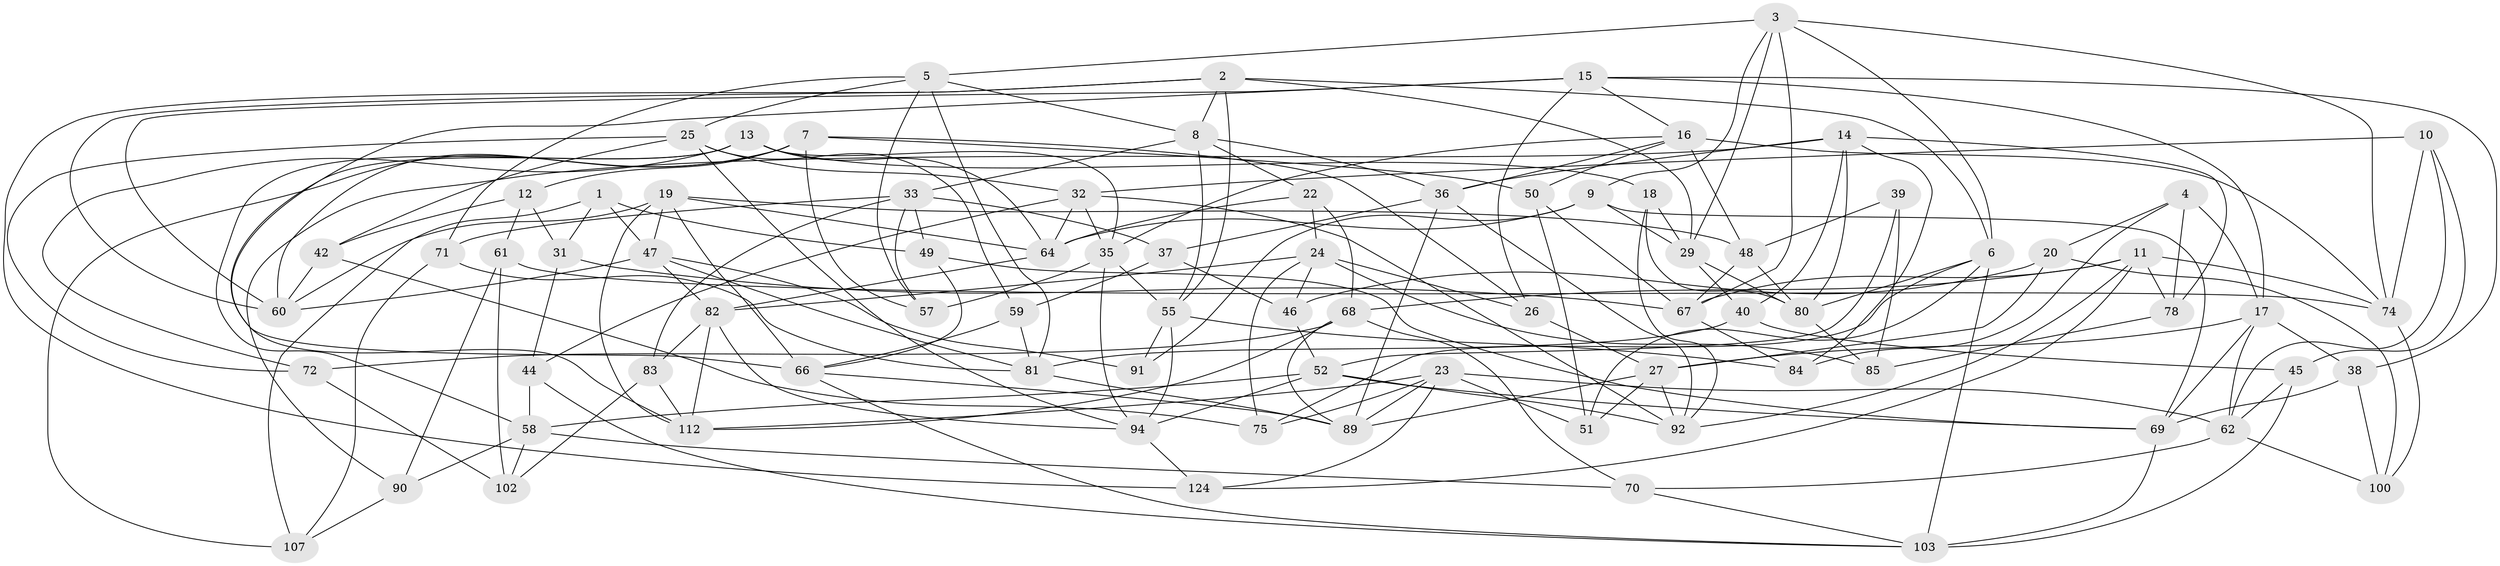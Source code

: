 // original degree distribution, {4: 1.0}
// Generated by graph-tools (version 1.1) at 2025/11/02/27/25 16:11:50]
// undirected, 81 vertices, 204 edges
graph export_dot {
graph [start="1"]
  node [color=gray90,style=filled];
  1;
  2 [super="+88"];
  3 [super="+54"];
  4;
  5 [super="+108"];
  6 [super="+28"];
  7 [super="+93"];
  8 [super="+110"];
  9 [super="+65"];
  10;
  11 [super="+34"];
  12;
  13 [super="+123"];
  14 [super="+73"];
  15 [super="+21"];
  16 [super="+30"];
  17 [super="+41"];
  18;
  19 [super="+113"];
  20;
  22;
  23 [super="+117"];
  24 [super="+116"];
  25 [super="+125"];
  26;
  27 [super="+63"];
  29 [super="+43"];
  31;
  32 [super="+53"];
  33 [super="+77"];
  35 [super="+101"];
  36 [super="+119"];
  37;
  38;
  39;
  40;
  42;
  44;
  45;
  46;
  47 [super="+96"];
  48 [super="+56"];
  49;
  50;
  51;
  52 [super="+99"];
  55 [super="+114"];
  57;
  58 [super="+111"];
  59;
  60 [super="+122"];
  61;
  62 [super="+79"];
  64 [super="+86"];
  66 [super="+109"];
  67 [super="+76"];
  68 [super="+115"];
  69 [super="+98"];
  70;
  71;
  72;
  74 [super="+95"];
  75;
  78;
  80 [super="+87"];
  81 [super="+97"];
  82 [super="+118"];
  83;
  84;
  85;
  89 [super="+106"];
  90;
  91;
  92 [super="+104"];
  94 [super="+121"];
  100;
  102;
  103 [super="+105"];
  107;
  112 [super="+120"];
  124;
  1 -- 49;
  1 -- 107;
  1 -- 47;
  1 -- 31;
  2 -- 55;
  2 -- 6;
  2 -- 29;
  2 -- 124;
  2 -- 60;
  2 -- 8;
  3 -- 9;
  3 -- 67;
  3 -- 5;
  3 -- 6;
  3 -- 74;
  3 -- 29;
  4 -- 78;
  4 -- 20;
  4 -- 84;
  4 -- 17;
  5 -- 8;
  5 -- 57;
  5 -- 25;
  5 -- 71;
  5 -- 81;
  6 -- 80;
  6 -- 75;
  6 -- 51;
  6 -- 103;
  7 -- 57;
  7 -- 50;
  7 -- 26;
  7 -- 107;
  7 -- 12;
  7 -- 60;
  8 -- 33;
  8 -- 36;
  8 -- 22;
  8 -- 55;
  9 -- 91 [weight=2];
  9 -- 69;
  9 -- 64;
  9 -- 29;
  10 -- 45;
  10 -- 62;
  10 -- 32;
  10 -- 74;
  11 -- 124;
  11 -- 74;
  11 -- 68;
  11 -- 67;
  11 -- 92;
  11 -- 78;
  12 -- 31;
  12 -- 61;
  12 -- 42;
  13 -- 72;
  13 -- 64;
  13 -- 18;
  13 -- 66;
  13 -- 58;
  13 -- 35;
  14 -- 78;
  14 -- 36;
  14 -- 84;
  14 -- 40;
  14 -- 90;
  14 -- 80;
  15 -- 38;
  15 -- 16;
  15 -- 26;
  15 -- 112;
  15 -- 60;
  15 -- 17;
  16 -- 50;
  16 -- 48;
  16 -- 74;
  16 -- 35;
  16 -- 36;
  17 -- 27;
  17 -- 38;
  17 -- 69;
  17 -- 62;
  18 -- 92;
  18 -- 80;
  18 -- 29;
  19 -- 60;
  19 -- 66;
  19 -- 48;
  19 -- 47;
  19 -- 112;
  19 -- 64;
  20 -- 100;
  20 -- 46;
  20 -- 27;
  22 -- 68;
  22 -- 64;
  22 -- 24;
  23 -- 75;
  23 -- 89;
  23 -- 51;
  23 -- 124;
  23 -- 112;
  23 -- 62;
  24 -- 75;
  24 -- 85;
  24 -- 82;
  24 -- 46;
  24 -- 26;
  25 -- 59;
  25 -- 72;
  25 -- 32;
  25 -- 42;
  25 -- 94;
  26 -- 27;
  27 -- 89;
  27 -- 51;
  27 -- 92;
  29 -- 80;
  29 -- 40;
  31 -- 44;
  31 -- 67;
  32 -- 44;
  32 -- 64;
  32 -- 92;
  32 -- 35;
  33 -- 83;
  33 -- 49;
  33 -- 37;
  33 -- 57;
  33 -- 71;
  35 -- 55;
  35 -- 57;
  35 -- 94;
  36 -- 37;
  36 -- 89;
  36 -- 92;
  37 -- 59;
  37 -- 46;
  38 -- 100;
  38 -- 69;
  39 -- 85;
  39 -- 48 [weight=2];
  39 -- 52;
  40 -- 45;
  40 -- 81;
  42 -- 75;
  42 -- 60;
  44 -- 103;
  44 -- 58;
  45 -- 62;
  45 -- 103;
  46 -- 52;
  47 -- 60;
  47 -- 82;
  47 -- 81;
  47 -- 91;
  48 -- 80;
  48 -- 67;
  49 -- 66;
  49 -- 69;
  50 -- 67;
  50 -- 51;
  52 -- 69;
  52 -- 58;
  52 -- 92;
  52 -- 94;
  55 -- 84;
  55 -- 91;
  55 -- 94;
  58 -- 70;
  58 -- 102;
  58 -- 90;
  59 -- 81;
  59 -- 66;
  61 -- 90;
  61 -- 102;
  61 -- 74;
  62 -- 70;
  62 -- 100;
  64 -- 82;
  66 -- 89;
  66 -- 103;
  67 -- 84;
  68 -- 70;
  68 -- 89;
  68 -- 112;
  68 -- 72;
  69 -- 103;
  70 -- 103;
  71 -- 107;
  71 -- 81;
  72 -- 102;
  74 -- 100;
  78 -- 85;
  80 -- 85;
  81 -- 89;
  82 -- 83;
  82 -- 94;
  82 -- 112;
  83 -- 112;
  83 -- 102;
  90 -- 107;
  94 -- 124;
}
